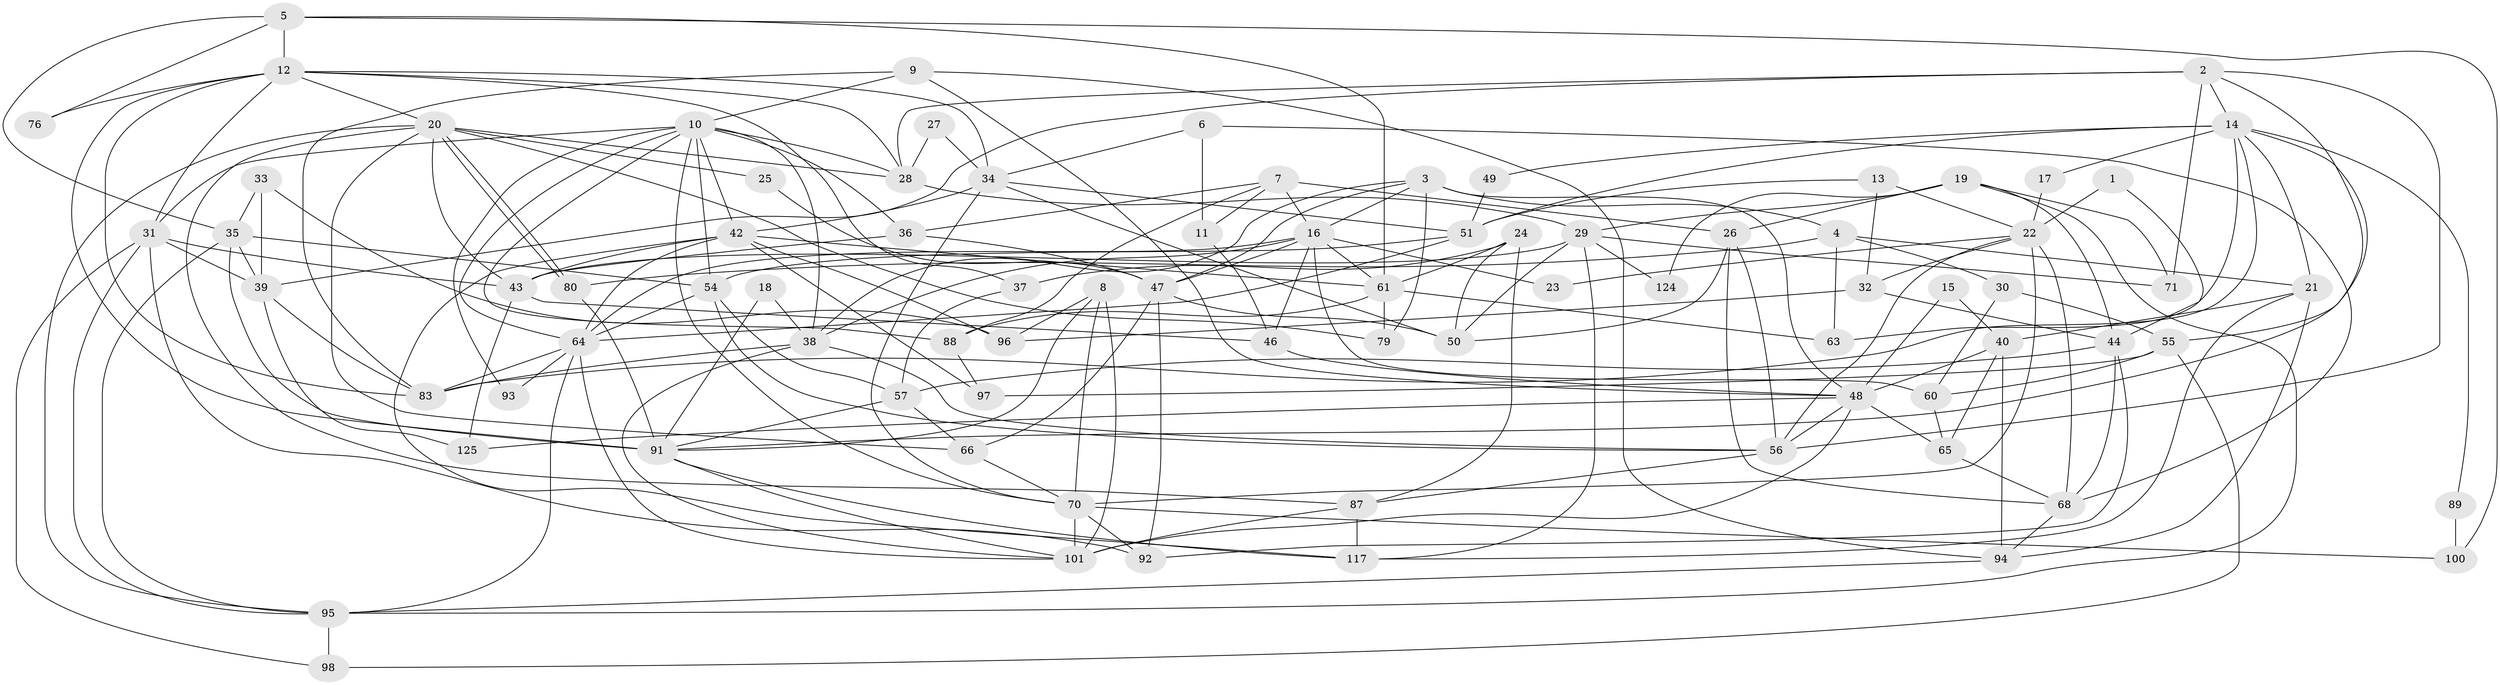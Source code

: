 // Generated by graph-tools (version 1.1) at 2025/24/03/03/25 07:24:00]
// undirected, 82 vertices, 205 edges
graph export_dot {
graph [start="1"]
  node [color=gray90,style=filled];
  1;
  2 [super="+59"];
  3 [super="+108"];
  4 [super="+77"];
  5;
  6;
  7 [super="+85"];
  8 [super="+78"];
  9 [super="+120"];
  10 [super="+110"];
  11;
  12 [super="+105"];
  13;
  14 [super="+62"];
  15;
  16 [super="+106"];
  17;
  18;
  19 [super="+41"];
  20 [super="+90"];
  21 [super="+113"];
  22 [super="+84"];
  23;
  24;
  25;
  26;
  27;
  28 [super="+86"];
  29 [super="+116"];
  30;
  31 [super="+82"];
  32;
  33 [super="+58"];
  34 [super="+74"];
  35 [super="+122"];
  36 [super="+109"];
  37;
  38 [super="+99"];
  39 [super="+112"];
  40 [super="+45"];
  42 [super="+52"];
  43 [super="+121"];
  44 [super="+81"];
  46 [super="+72"];
  47 [super="+53"];
  48 [super="+119"];
  49;
  50 [super="+75"];
  51 [super="+107"];
  54;
  55 [super="+69"];
  56 [super="+73"];
  57;
  60;
  61 [super="+104"];
  63;
  64 [super="+67"];
  65;
  66;
  68 [super="+123"];
  70 [super="+114"];
  71;
  76;
  79;
  80;
  83 [super="+126"];
  87 [super="+111"];
  88;
  89;
  91 [super="+102"];
  92;
  93;
  94 [super="+118"];
  95 [super="+103"];
  96;
  97;
  98;
  100;
  101 [super="+115"];
  117;
  124;
  125;
  1 -- 44;
  1 -- 22;
  2 -- 39;
  2 -- 71;
  2 -- 56;
  2 -- 28;
  2 -- 14;
  2 -- 55;
  3 -- 4;
  3 -- 79;
  3 -- 38;
  3 -- 16;
  3 -- 48;
  3 -- 47;
  4 -- 30;
  4 -- 21;
  4 -- 80;
  4 -- 63;
  5 -- 12;
  5 -- 61;
  5 -- 76;
  5 -- 100;
  5 -- 35;
  6 -- 34;
  6 -- 68;
  6 -- 11;
  7 -- 26 [weight=2];
  7 -- 16;
  7 -- 88;
  7 -- 11;
  7 -- 36;
  8 -- 96;
  8 -- 91;
  8 -- 101;
  8 -- 70;
  9 -- 83;
  9 -- 48;
  9 -- 10;
  9 -- 94;
  10 -- 31;
  10 -- 36;
  10 -- 42;
  10 -- 93;
  10 -- 64;
  10 -- 38;
  10 -- 54;
  10 -- 88;
  10 -- 28;
  10 -- 70;
  11 -- 46;
  12 -- 76;
  12 -- 91;
  12 -- 34;
  12 -- 20;
  12 -- 37;
  12 -- 28;
  12 -- 31;
  12 -- 83;
  13 -- 32;
  13 -- 51;
  13 -- 22;
  14 -- 89;
  14 -- 91;
  14 -- 17;
  14 -- 49;
  14 -- 51;
  14 -- 83;
  14 -- 21;
  14 -- 63;
  15 -- 40 [weight=2];
  15 -- 48;
  16 -- 61;
  16 -- 23;
  16 -- 38;
  16 -- 46;
  16 -- 60;
  16 -- 64;
  16 -- 47;
  17 -- 22;
  18 -- 91;
  18 -- 38;
  19 -- 44;
  19 -- 71;
  19 -- 26;
  19 -- 124;
  19 -- 29;
  19 -- 95;
  20 -- 80;
  20 -- 80;
  20 -- 25;
  20 -- 66;
  20 -- 87;
  20 -- 28;
  20 -- 43;
  20 -- 95;
  20 -- 79;
  21 -- 94;
  21 -- 117;
  21 -- 40;
  22 -- 56;
  22 -- 32;
  22 -- 23;
  22 -- 68;
  22 -- 70;
  24 -- 61;
  24 -- 37;
  24 -- 50;
  24 -- 87;
  25 -- 47;
  26 -- 68;
  26 -- 50;
  26 -- 56;
  27 -- 34;
  27 -- 28;
  28 -- 29;
  29 -- 124;
  29 -- 50;
  29 -- 117;
  29 -- 43;
  29 -- 71;
  30 -- 60;
  30 -- 55;
  31 -- 39;
  31 -- 92;
  31 -- 98;
  31 -- 43;
  31 -- 95;
  32 -- 96;
  32 -- 44;
  33 -- 35 [weight=2];
  33 -- 96;
  33 -- 39;
  34 -- 70;
  34 -- 50;
  34 -- 42;
  34 -- 51;
  35 -- 54;
  35 -- 95;
  35 -- 91;
  35 -- 39;
  36 -- 43;
  36 -- 47;
  37 -- 57;
  38 -- 101;
  38 -- 83;
  38 -- 56;
  39 -- 125;
  39 -- 83;
  40 -- 48;
  40 -- 94;
  40 -- 65;
  42 -- 43;
  42 -- 117;
  42 -- 64;
  42 -- 96;
  42 -- 97;
  42 -- 61;
  43 -- 46;
  43 -- 125;
  44 -- 57;
  44 -- 92;
  44 -- 68;
  46 -- 48;
  47 -- 92;
  47 -- 50;
  47 -- 66;
  48 -- 125;
  48 -- 65;
  48 -- 56;
  48 -- 101;
  49 -- 51;
  51 -- 64;
  51 -- 54;
  54 -- 57;
  54 -- 56;
  54 -- 64;
  55 -- 98;
  55 -- 97;
  55 -- 60;
  56 -- 87;
  57 -- 66;
  57 -- 91;
  60 -- 65;
  61 -- 63;
  61 -- 88;
  61 -- 79;
  64 -- 93;
  64 -- 95;
  64 -- 83;
  64 -- 101;
  65 -- 68;
  66 -- 70;
  68 -- 94;
  70 -- 101;
  70 -- 100;
  70 -- 92;
  80 -- 91;
  87 -- 117;
  87 -- 101;
  88 -- 97;
  89 -- 100;
  91 -- 117;
  91 -- 101;
  94 -- 95;
  95 -- 98;
}
